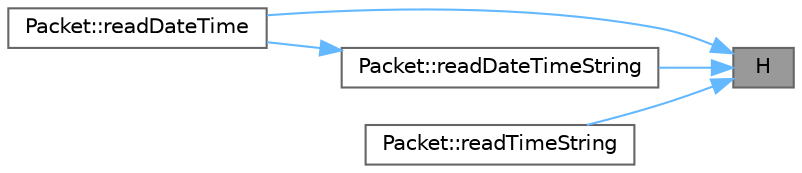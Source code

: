 digraph "H"
{
 // INTERACTIVE_SVG=YES
 // LATEX_PDF_SIZE
  bgcolor="transparent";
  edge [fontname=Helvetica,fontsize=10,labelfontname=Helvetica,labelfontsize=10];
  node [fontname=Helvetica,fontsize=10,shape=box,height=0.2,width=0.4];
  rankdir="RL";
  Node1 [id="Node000001",label="H",height=0.2,width=0.4,color="gray40", fillcolor="grey60", style="filled", fontcolor="black",tooltip=" "];
  Node1 -> Node2 [id="edge1_Node000001_Node000002",dir="back",color="steelblue1",style="solid",tooltip=" "];
  Node2 [id="Node000002",label="Packet::readDateTime",height=0.2,width=0.4,color="grey40", fillcolor="white", style="filled",URL="$d9/dd4/a00776_ad60aaa40cf18ef15cb2c2c71890b8c42.html#ad60aaa40cf18ef15cb2c2c71890b8c42",tooltip=" "];
  Node1 -> Node3 [id="edge2_Node000001_Node000003",dir="back",color="steelblue1",style="solid",tooltip=" "];
  Node3 [id="Node000003",label="Packet::readDateTimeString",height=0.2,width=0.4,color="grey40", fillcolor="white", style="filled",URL="$d9/dd4/a00776_aa1ca374271d645c7f1fef6ee3d37794e.html#aa1ca374271d645c7f1fef6ee3d37794e",tooltip=" "];
  Node3 -> Node2 [id="edge3_Node000003_Node000002",dir="back",color="steelblue1",style="solid",tooltip=" "];
  Node1 -> Node4 [id="edge4_Node000001_Node000004",dir="back",color="steelblue1",style="solid",tooltip=" "];
  Node4 [id="Node000004",label="Packet::readTimeString",height=0.2,width=0.4,color="grey40", fillcolor="white", style="filled",URL="$d9/dd4/a00776_aa6340d6748db4ae0563024eb1fdce6f5.html#aa6340d6748db4ae0563024eb1fdce6f5",tooltip=" "];
}
